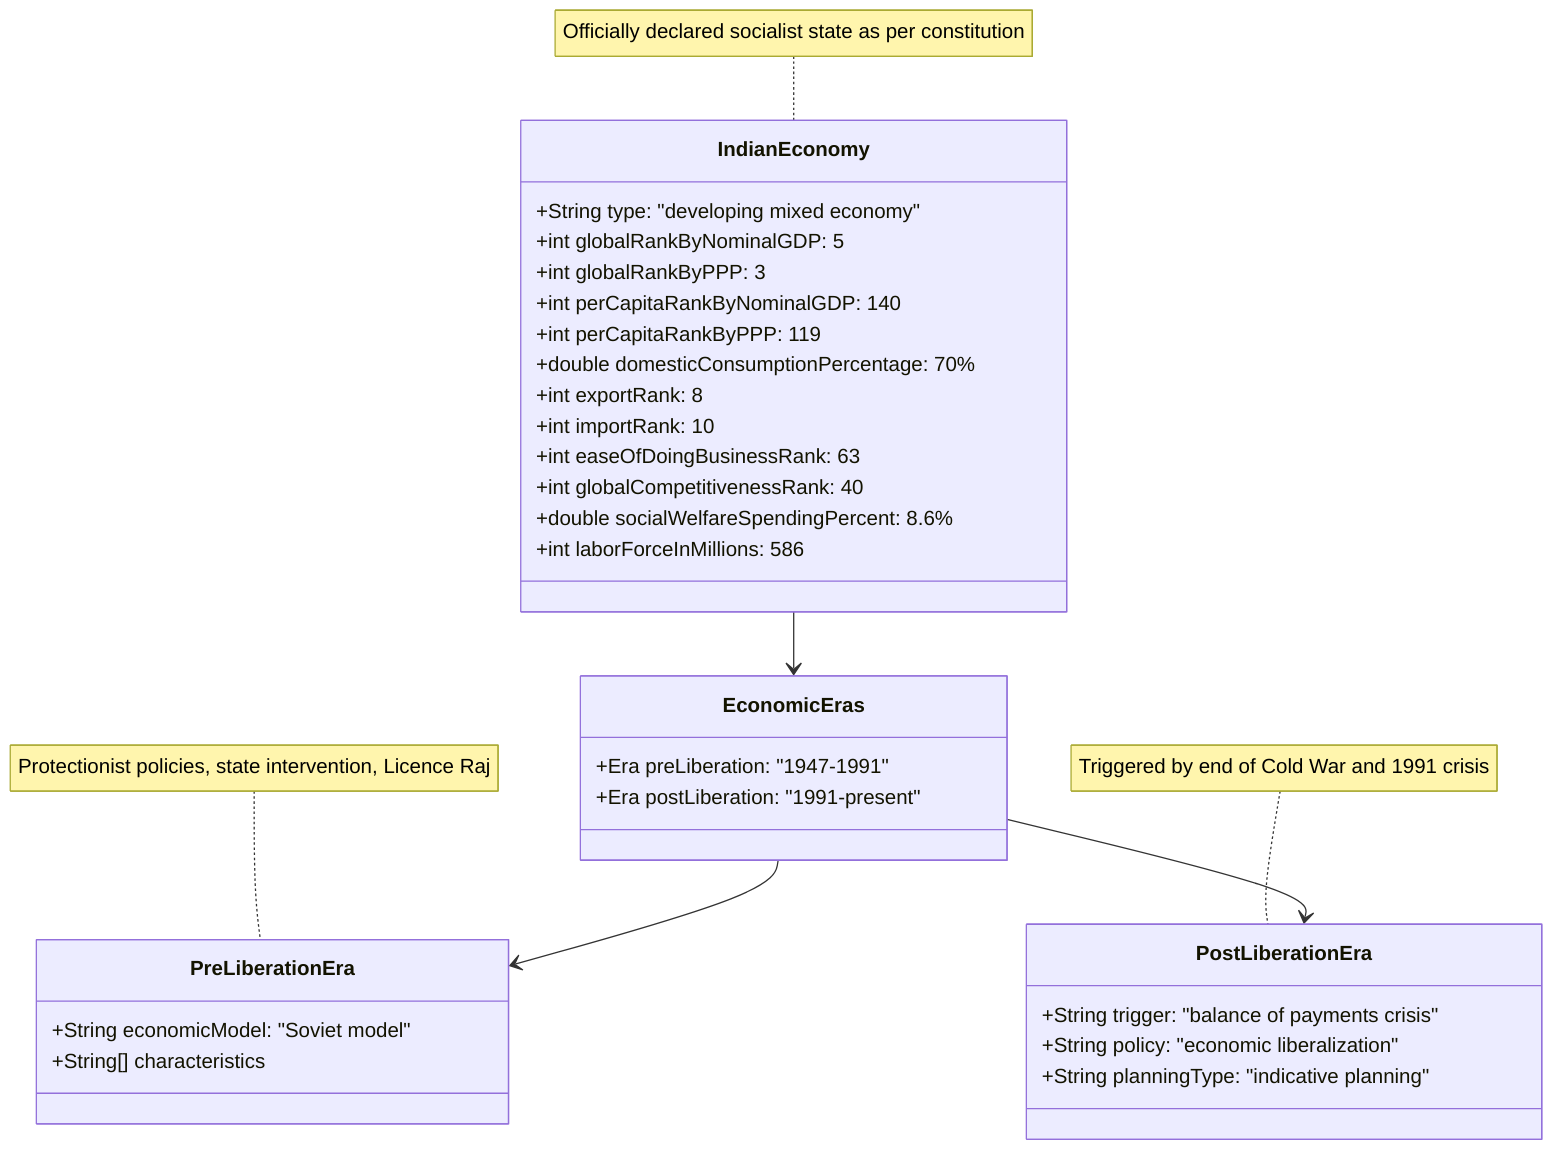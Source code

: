 classDiagram
    class IndianEconomy {
        +String type: "developing mixed economy"
        +int globalRankByNominalGDP: 5
        +int globalRankByPPP: 3
        +int perCapitaRankByNominalGDP: 140
        +int perCapitaRankByPPP: 119
        +double domesticConsumptionPercentage: 70%
        +int exportRank: 8
        +int importRank: 10
        +int easeOfDoingBusinessRank: 63
        +int globalCompetitivenessRank: 40
        +double socialWelfareSpendingPercent: 8.6%
        +int laborForceInMillions: 586
    }
    note for IndianEconomy "Officially declared socialist state as per constitution"

    class EconomicEras {
        +Era preLiberation: "1947-1991"
        +Era postLiberation: "1991-present"
    }

    class PreLiberationEra {
        +String economicModel: "Soviet model"
        +String[] characteristics
    }
    note for PreLiberationEra "Protectionist policies, state intervention, Licence Raj"

    class PostLiberationEra {
        +String trigger: "balance of payments crisis"
        +String policy: "economic liberalization"
        +String planningType: "indicative planning"
    }
    note for PostLiberationEra "Triggered by end of Cold War and 1991 crisis"

    IndianEconomy --> EconomicEras
    EconomicEras --> PreLiberationEra
    EconomicEras --> PostLiberationEra